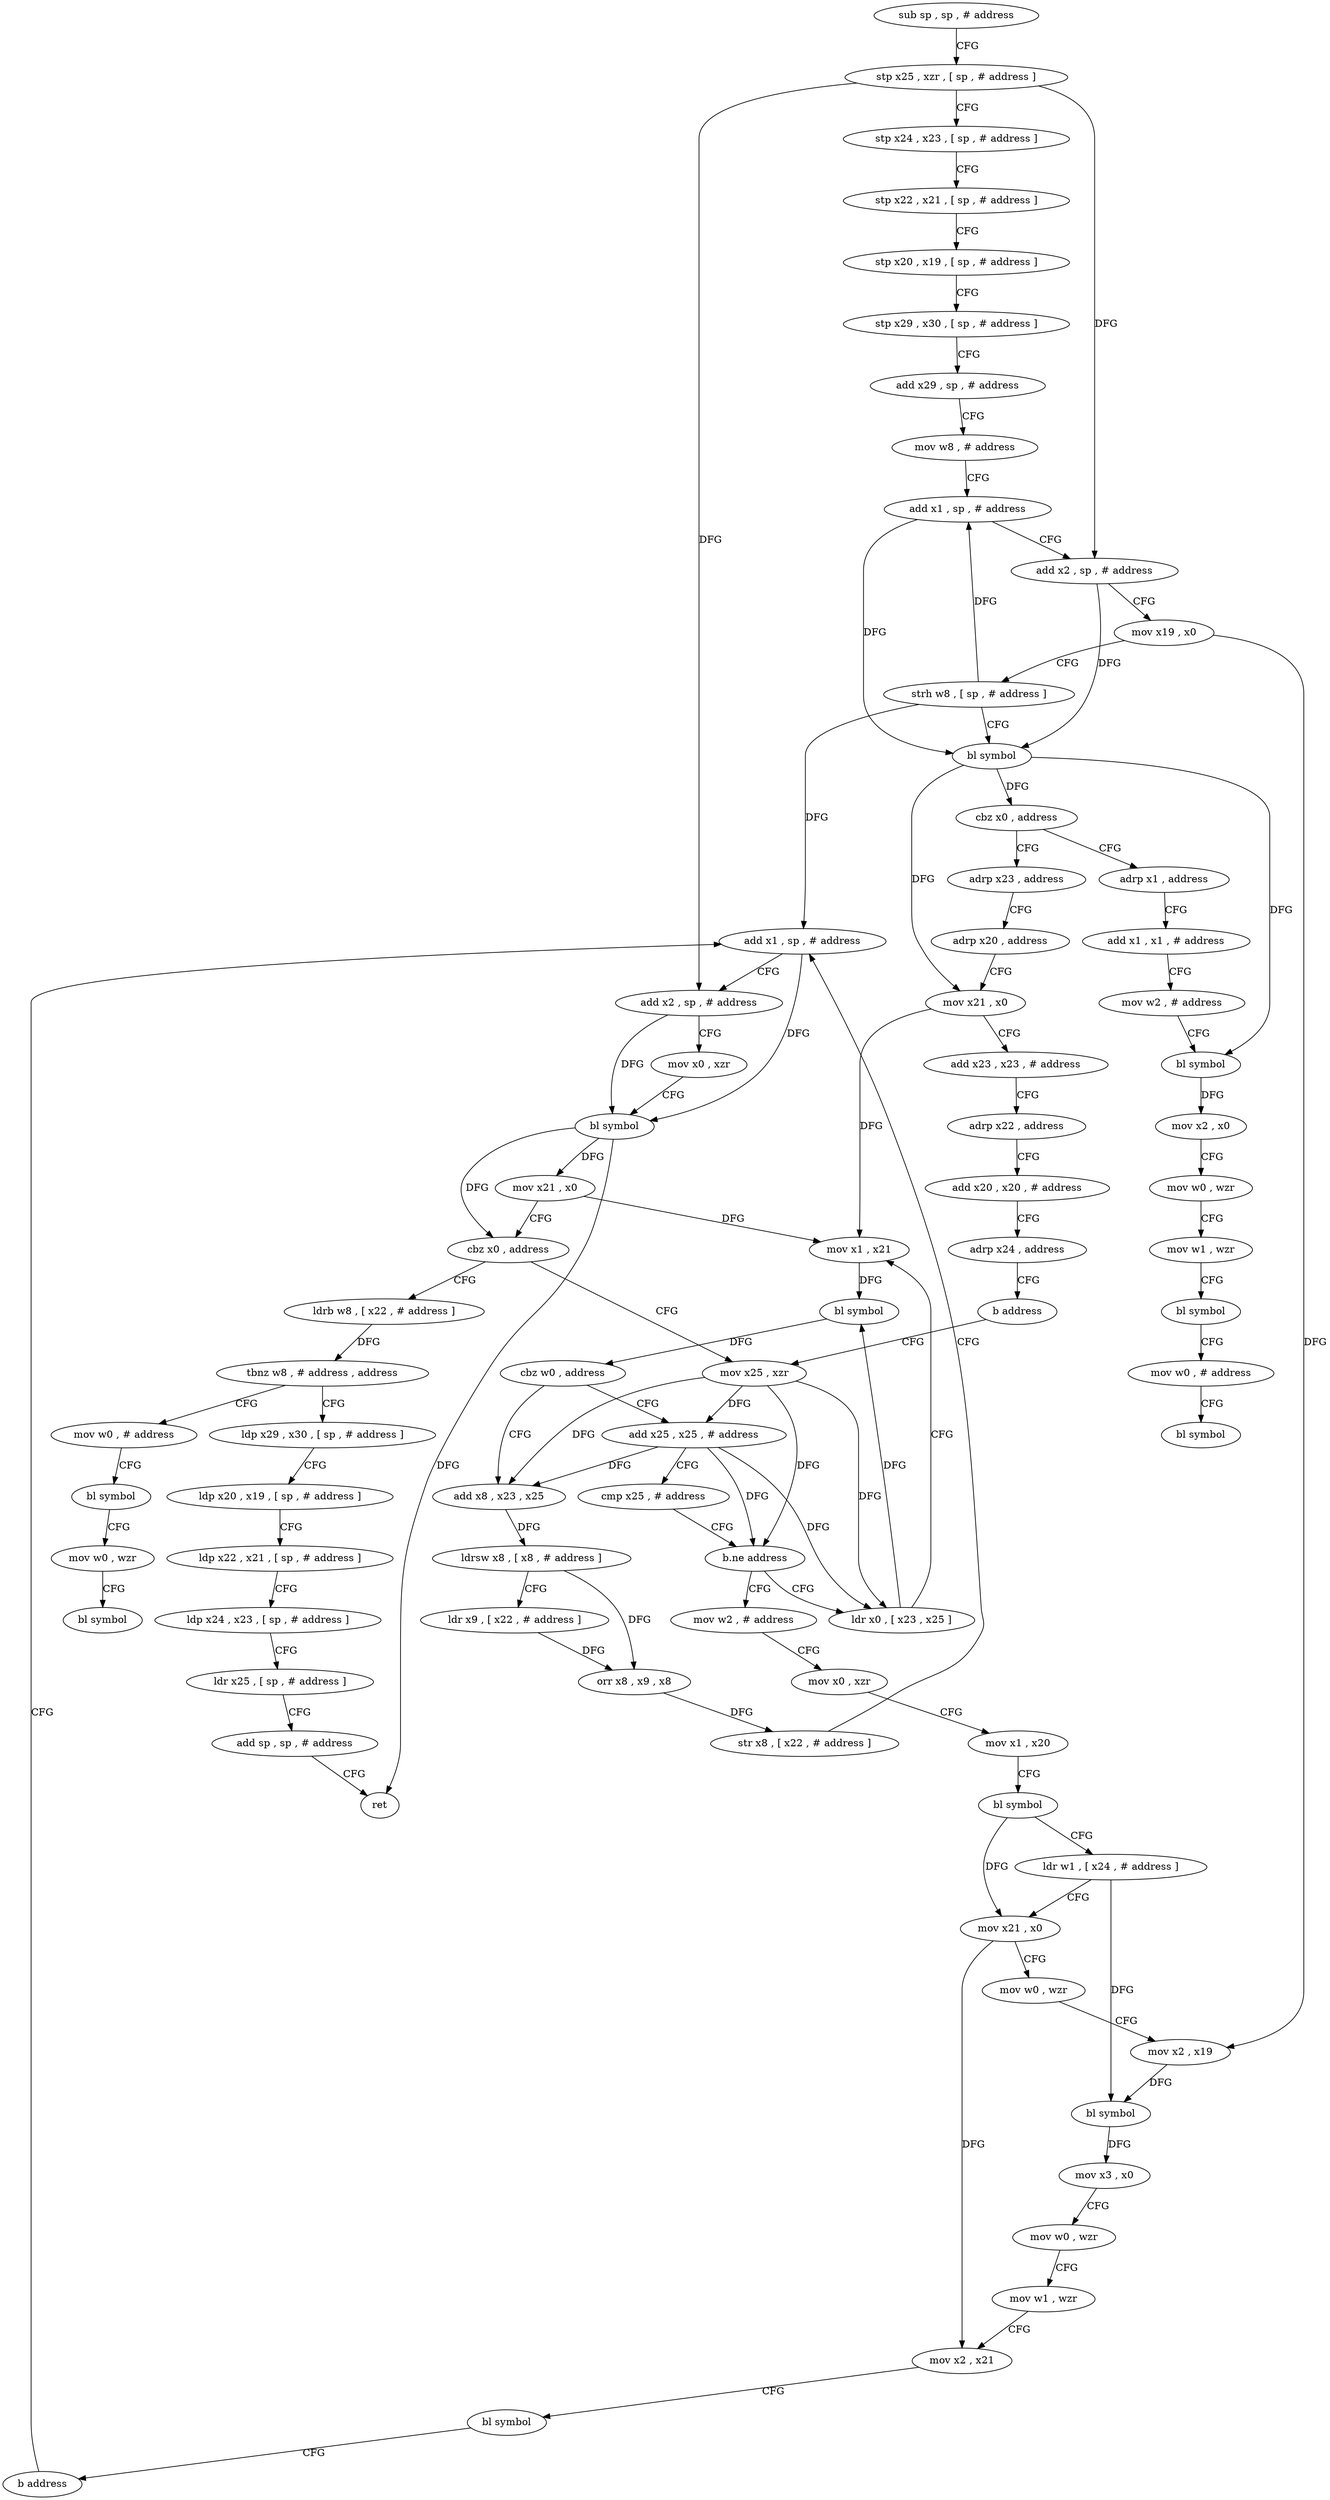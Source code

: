 digraph "func" {
"4232192" [label = "sub sp , sp , # address" ]
"4232196" [label = "stp x25 , xzr , [ sp , # address ]" ]
"4232200" [label = "stp x24 , x23 , [ sp , # address ]" ]
"4232204" [label = "stp x22 , x21 , [ sp , # address ]" ]
"4232208" [label = "stp x20 , x19 , [ sp , # address ]" ]
"4232212" [label = "stp x29 , x30 , [ sp , # address ]" ]
"4232216" [label = "add x29 , sp , # address" ]
"4232220" [label = "mov w8 , # address" ]
"4232224" [label = "add x1 , sp , # address" ]
"4232228" [label = "add x2 , sp , # address" ]
"4232232" [label = "mov x19 , x0" ]
"4232236" [label = "strh w8 , [ sp , # address ]" ]
"4232240" [label = "bl symbol" ]
"4232244" [label = "cbz x0 , address" ]
"4232452" [label = "adrp x1 , address" ]
"4232248" [label = "adrp x23 , address" ]
"4232456" [label = "add x1 , x1 , # address" ]
"4232460" [label = "mov w2 , # address" ]
"4232464" [label = "bl symbol" ]
"4232468" [label = "mov x2 , x0" ]
"4232472" [label = "mov w0 , wzr" ]
"4232476" [label = "mov w1 , wzr" ]
"4232480" [label = "bl symbol" ]
"4232484" [label = "mov w0 , # address" ]
"4232488" [label = "bl symbol" ]
"4232252" [label = "adrp x20 , address" ]
"4232256" [label = "mov x21 , x0" ]
"4232260" [label = "add x23 , x23 , # address" ]
"4232264" [label = "adrp x22 , address" ]
"4232268" [label = "add x20 , x20 , # address" ]
"4232272" [label = "adrp x24 , address" ]
"4232276" [label = "b address" ]
"4232324" [label = "mov x25 , xzr" ]
"4232328" [label = "ldr x0 , [ x23 , x25 ]" ]
"4232280" [label = "add x8 , x23 , x25" ]
"4232284" [label = "ldrsw x8 , [ x8 , # address ]" ]
"4232288" [label = "ldr x9 , [ x22 , # address ]" ]
"4232292" [label = "orr x8 , x9 , x8" ]
"4232296" [label = "str x8 , [ x22 , # address ]" ]
"4232300" [label = "add x1 , sp , # address" ]
"4232344" [label = "add x25 , x25 , # address" ]
"4232348" [label = "cmp x25 , # address" ]
"4232352" [label = "b.ne address" ]
"4232356" [label = "mov w2 , # address" ]
"4232416" [label = "ldrb w8 , [ x22 , # address ]" ]
"4232420" [label = "tbnz w8 , # address , address" ]
"4232492" [label = "mov w0 , # address" ]
"4232424" [label = "ldp x29 , x30 , [ sp , # address ]" ]
"4232332" [label = "mov x1 , x21" ]
"4232336" [label = "bl symbol" ]
"4232340" [label = "cbz w0 , address" ]
"4232360" [label = "mov x0 , xzr" ]
"4232364" [label = "mov x1 , x20" ]
"4232368" [label = "bl symbol" ]
"4232372" [label = "ldr w1 , [ x24 , # address ]" ]
"4232376" [label = "mov x21 , x0" ]
"4232380" [label = "mov w0 , wzr" ]
"4232384" [label = "mov x2 , x19" ]
"4232388" [label = "bl symbol" ]
"4232392" [label = "mov x3 , x0" ]
"4232396" [label = "mov w0 , wzr" ]
"4232400" [label = "mov w1 , wzr" ]
"4232404" [label = "mov x2 , x21" ]
"4232408" [label = "bl symbol" ]
"4232412" [label = "b address" ]
"4232496" [label = "bl symbol" ]
"4232500" [label = "mov w0 , wzr" ]
"4232504" [label = "bl symbol" ]
"4232428" [label = "ldp x20 , x19 , [ sp , # address ]" ]
"4232432" [label = "ldp x22 , x21 , [ sp , # address ]" ]
"4232436" [label = "ldp x24 , x23 , [ sp , # address ]" ]
"4232440" [label = "ldr x25 , [ sp , # address ]" ]
"4232444" [label = "add sp , sp , # address" ]
"4232448" [label = "ret" ]
"4232304" [label = "add x2 , sp , # address" ]
"4232308" [label = "mov x0 , xzr" ]
"4232312" [label = "bl symbol" ]
"4232316" [label = "mov x21 , x0" ]
"4232320" [label = "cbz x0 , address" ]
"4232192" -> "4232196" [ label = "CFG" ]
"4232196" -> "4232200" [ label = "CFG" ]
"4232196" -> "4232228" [ label = "DFG" ]
"4232196" -> "4232304" [ label = "DFG" ]
"4232200" -> "4232204" [ label = "CFG" ]
"4232204" -> "4232208" [ label = "CFG" ]
"4232208" -> "4232212" [ label = "CFG" ]
"4232212" -> "4232216" [ label = "CFG" ]
"4232216" -> "4232220" [ label = "CFG" ]
"4232220" -> "4232224" [ label = "CFG" ]
"4232224" -> "4232228" [ label = "CFG" ]
"4232224" -> "4232240" [ label = "DFG" ]
"4232228" -> "4232232" [ label = "CFG" ]
"4232228" -> "4232240" [ label = "DFG" ]
"4232232" -> "4232236" [ label = "CFG" ]
"4232232" -> "4232384" [ label = "DFG" ]
"4232236" -> "4232240" [ label = "CFG" ]
"4232236" -> "4232224" [ label = "DFG" ]
"4232236" -> "4232300" [ label = "DFG" ]
"4232240" -> "4232244" [ label = "DFG" ]
"4232240" -> "4232464" [ label = "DFG" ]
"4232240" -> "4232256" [ label = "DFG" ]
"4232244" -> "4232452" [ label = "CFG" ]
"4232244" -> "4232248" [ label = "CFG" ]
"4232452" -> "4232456" [ label = "CFG" ]
"4232248" -> "4232252" [ label = "CFG" ]
"4232456" -> "4232460" [ label = "CFG" ]
"4232460" -> "4232464" [ label = "CFG" ]
"4232464" -> "4232468" [ label = "DFG" ]
"4232468" -> "4232472" [ label = "CFG" ]
"4232472" -> "4232476" [ label = "CFG" ]
"4232476" -> "4232480" [ label = "CFG" ]
"4232480" -> "4232484" [ label = "CFG" ]
"4232484" -> "4232488" [ label = "CFG" ]
"4232252" -> "4232256" [ label = "CFG" ]
"4232256" -> "4232260" [ label = "CFG" ]
"4232256" -> "4232332" [ label = "DFG" ]
"4232260" -> "4232264" [ label = "CFG" ]
"4232264" -> "4232268" [ label = "CFG" ]
"4232268" -> "4232272" [ label = "CFG" ]
"4232272" -> "4232276" [ label = "CFG" ]
"4232276" -> "4232324" [ label = "CFG" ]
"4232324" -> "4232328" [ label = "DFG" ]
"4232324" -> "4232280" [ label = "DFG" ]
"4232324" -> "4232344" [ label = "DFG" ]
"4232324" -> "4232352" [ label = "DFG" ]
"4232328" -> "4232332" [ label = "CFG" ]
"4232328" -> "4232336" [ label = "DFG" ]
"4232280" -> "4232284" [ label = "DFG" ]
"4232284" -> "4232288" [ label = "CFG" ]
"4232284" -> "4232292" [ label = "DFG" ]
"4232288" -> "4232292" [ label = "DFG" ]
"4232292" -> "4232296" [ label = "DFG" ]
"4232296" -> "4232300" [ label = "CFG" ]
"4232300" -> "4232304" [ label = "CFG" ]
"4232300" -> "4232312" [ label = "DFG" ]
"4232344" -> "4232348" [ label = "CFG" ]
"4232344" -> "4232328" [ label = "DFG" ]
"4232344" -> "4232280" [ label = "DFG" ]
"4232344" -> "4232352" [ label = "DFG" ]
"4232348" -> "4232352" [ label = "CFG" ]
"4232352" -> "4232328" [ label = "CFG" ]
"4232352" -> "4232356" [ label = "CFG" ]
"4232356" -> "4232360" [ label = "CFG" ]
"4232416" -> "4232420" [ label = "DFG" ]
"4232420" -> "4232492" [ label = "CFG" ]
"4232420" -> "4232424" [ label = "CFG" ]
"4232492" -> "4232496" [ label = "CFG" ]
"4232424" -> "4232428" [ label = "CFG" ]
"4232332" -> "4232336" [ label = "DFG" ]
"4232336" -> "4232340" [ label = "DFG" ]
"4232340" -> "4232280" [ label = "CFG" ]
"4232340" -> "4232344" [ label = "CFG" ]
"4232360" -> "4232364" [ label = "CFG" ]
"4232364" -> "4232368" [ label = "CFG" ]
"4232368" -> "4232372" [ label = "CFG" ]
"4232368" -> "4232376" [ label = "DFG" ]
"4232372" -> "4232376" [ label = "CFG" ]
"4232372" -> "4232388" [ label = "DFG" ]
"4232376" -> "4232380" [ label = "CFG" ]
"4232376" -> "4232404" [ label = "DFG" ]
"4232380" -> "4232384" [ label = "CFG" ]
"4232384" -> "4232388" [ label = "DFG" ]
"4232388" -> "4232392" [ label = "DFG" ]
"4232392" -> "4232396" [ label = "CFG" ]
"4232396" -> "4232400" [ label = "CFG" ]
"4232400" -> "4232404" [ label = "CFG" ]
"4232404" -> "4232408" [ label = "CFG" ]
"4232408" -> "4232412" [ label = "CFG" ]
"4232412" -> "4232300" [ label = "CFG" ]
"4232496" -> "4232500" [ label = "CFG" ]
"4232500" -> "4232504" [ label = "CFG" ]
"4232428" -> "4232432" [ label = "CFG" ]
"4232432" -> "4232436" [ label = "CFG" ]
"4232436" -> "4232440" [ label = "CFG" ]
"4232440" -> "4232444" [ label = "CFG" ]
"4232444" -> "4232448" [ label = "CFG" ]
"4232304" -> "4232308" [ label = "CFG" ]
"4232304" -> "4232312" [ label = "DFG" ]
"4232308" -> "4232312" [ label = "CFG" ]
"4232312" -> "4232316" [ label = "DFG" ]
"4232312" -> "4232320" [ label = "DFG" ]
"4232312" -> "4232448" [ label = "DFG" ]
"4232316" -> "4232320" [ label = "CFG" ]
"4232316" -> "4232332" [ label = "DFG" ]
"4232320" -> "4232416" [ label = "CFG" ]
"4232320" -> "4232324" [ label = "CFG" ]
}
